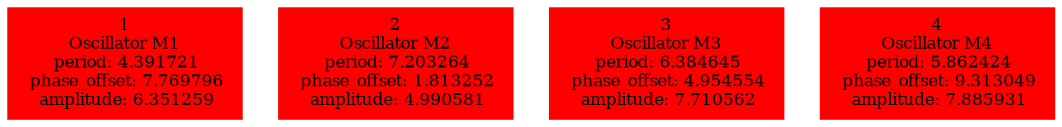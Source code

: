  digraph g{ forcelabels=true;
1 [label=<1<BR />Oscillator M1<BR /> period: 4.391721<BR /> phase_offset: 7.769796<BR /> amplitude: 6.351259>, shape=box,color=red,style=filled,fontsize=8];2 [label=<2<BR />Oscillator M2<BR /> period: 7.203264<BR /> phase_offset: 1.813252<BR /> amplitude: 4.990581>, shape=box,color=red,style=filled,fontsize=8];3 [label=<3<BR />Oscillator M3<BR /> period: 6.384645<BR /> phase_offset: 4.954554<BR /> amplitude: 7.710562>, shape=box,color=red,style=filled,fontsize=8];4 [label=<4<BR />Oscillator M4<BR /> period: 5.862424<BR /> phase_offset: 9.313049<BR /> amplitude: 7.885931>, shape=box,color=red,style=filled,fontsize=8]; }
